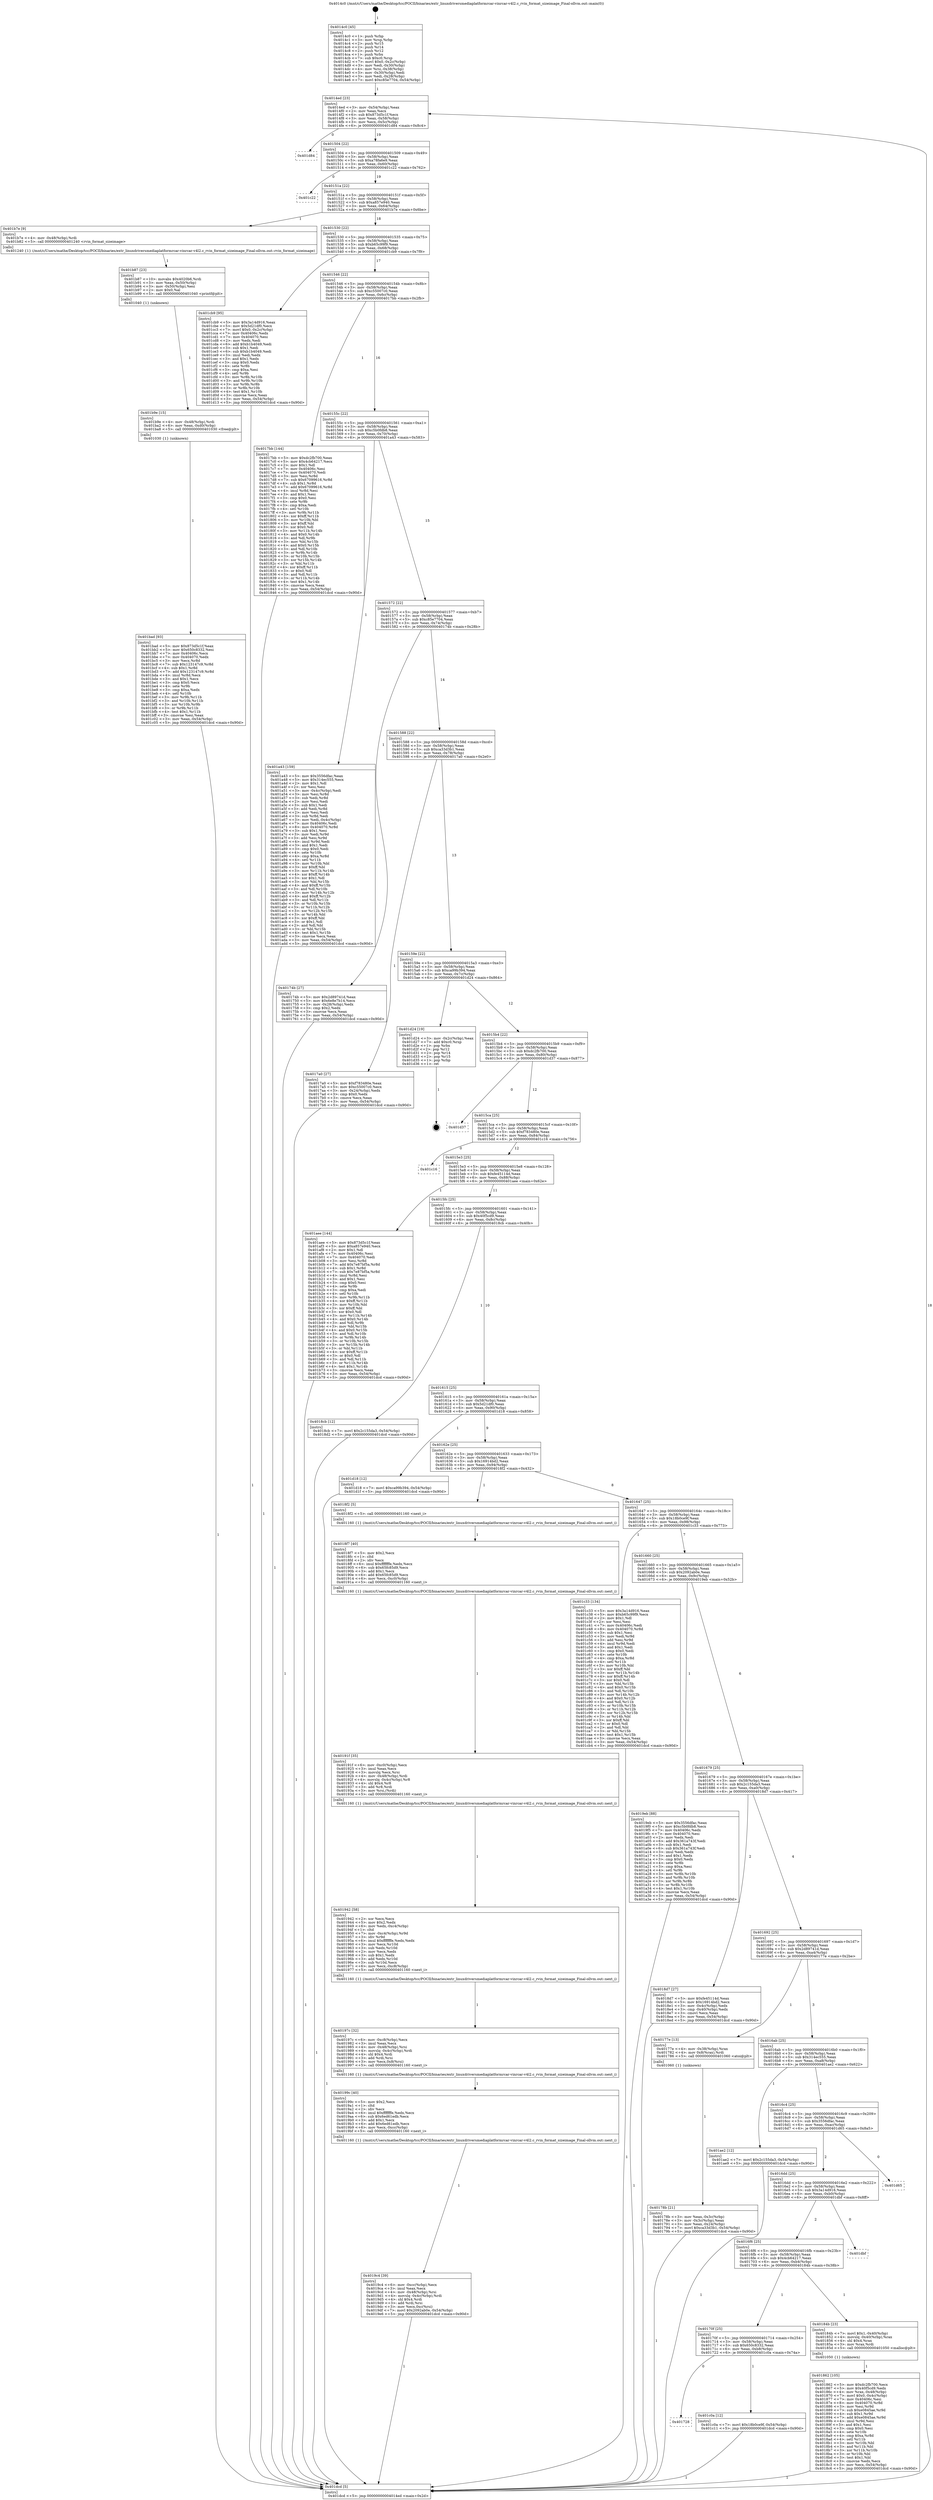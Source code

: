 digraph "0x4014c0" {
  label = "0x4014c0 (/mnt/c/Users/mathe/Desktop/tcc/POCII/binaries/extr_linuxdriversmediaplatformrcar-vinrcar-v4l2.c_rvin_format_sizeimage_Final-ollvm.out::main(0))"
  labelloc = "t"
  node[shape=record]

  Entry [label="",width=0.3,height=0.3,shape=circle,fillcolor=black,style=filled]
  "0x4014ed" [label="{
     0x4014ed [23]\l
     | [instrs]\l
     &nbsp;&nbsp;0x4014ed \<+3\>: mov -0x54(%rbp),%eax\l
     &nbsp;&nbsp;0x4014f0 \<+2\>: mov %eax,%ecx\l
     &nbsp;&nbsp;0x4014f2 \<+6\>: sub $0x873d5c1f,%ecx\l
     &nbsp;&nbsp;0x4014f8 \<+3\>: mov %eax,-0x58(%rbp)\l
     &nbsp;&nbsp;0x4014fb \<+3\>: mov %ecx,-0x5c(%rbp)\l
     &nbsp;&nbsp;0x4014fe \<+6\>: je 0000000000401d84 \<main+0x8c4\>\l
  }"]
  "0x401d84" [label="{
     0x401d84\l
  }", style=dashed]
  "0x401504" [label="{
     0x401504 [22]\l
     | [instrs]\l
     &nbsp;&nbsp;0x401504 \<+5\>: jmp 0000000000401509 \<main+0x49\>\l
     &nbsp;&nbsp;0x401509 \<+3\>: mov -0x58(%rbp),%eax\l
     &nbsp;&nbsp;0x40150c \<+5\>: sub $0xa78fa6e9,%eax\l
     &nbsp;&nbsp;0x401511 \<+3\>: mov %eax,-0x60(%rbp)\l
     &nbsp;&nbsp;0x401514 \<+6\>: je 0000000000401c22 \<main+0x762\>\l
  }"]
  Exit [label="",width=0.3,height=0.3,shape=circle,fillcolor=black,style=filled,peripheries=2]
  "0x401c22" [label="{
     0x401c22\l
  }", style=dashed]
  "0x40151a" [label="{
     0x40151a [22]\l
     | [instrs]\l
     &nbsp;&nbsp;0x40151a \<+5\>: jmp 000000000040151f \<main+0x5f\>\l
     &nbsp;&nbsp;0x40151f \<+3\>: mov -0x58(%rbp),%eax\l
     &nbsp;&nbsp;0x401522 \<+5\>: sub $0xa857e940,%eax\l
     &nbsp;&nbsp;0x401527 \<+3\>: mov %eax,-0x64(%rbp)\l
     &nbsp;&nbsp;0x40152a \<+6\>: je 0000000000401b7e \<main+0x6be\>\l
  }"]
  "0x401728" [label="{
     0x401728\l
  }", style=dashed]
  "0x401b7e" [label="{
     0x401b7e [9]\l
     | [instrs]\l
     &nbsp;&nbsp;0x401b7e \<+4\>: mov -0x48(%rbp),%rdi\l
     &nbsp;&nbsp;0x401b82 \<+5\>: call 0000000000401240 \<rvin_format_sizeimage\>\l
     | [calls]\l
     &nbsp;&nbsp;0x401240 \{1\} (/mnt/c/Users/mathe/Desktop/tcc/POCII/binaries/extr_linuxdriversmediaplatformrcar-vinrcar-v4l2.c_rvin_format_sizeimage_Final-ollvm.out::rvin_format_sizeimage)\l
  }"]
  "0x401530" [label="{
     0x401530 [22]\l
     | [instrs]\l
     &nbsp;&nbsp;0x401530 \<+5\>: jmp 0000000000401535 \<main+0x75\>\l
     &nbsp;&nbsp;0x401535 \<+3\>: mov -0x58(%rbp),%eax\l
     &nbsp;&nbsp;0x401538 \<+5\>: sub $0xb65c99f9,%eax\l
     &nbsp;&nbsp;0x40153d \<+3\>: mov %eax,-0x68(%rbp)\l
     &nbsp;&nbsp;0x401540 \<+6\>: je 0000000000401cb9 \<main+0x7f9\>\l
  }"]
  "0x401c0a" [label="{
     0x401c0a [12]\l
     | [instrs]\l
     &nbsp;&nbsp;0x401c0a \<+7\>: movl $0x18b0ce9f,-0x54(%rbp)\l
     &nbsp;&nbsp;0x401c11 \<+5\>: jmp 0000000000401dcd \<main+0x90d\>\l
  }"]
  "0x401cb9" [label="{
     0x401cb9 [95]\l
     | [instrs]\l
     &nbsp;&nbsp;0x401cb9 \<+5\>: mov $0x3a14d916,%eax\l
     &nbsp;&nbsp;0x401cbe \<+5\>: mov $0x5d21df0,%ecx\l
     &nbsp;&nbsp;0x401cc3 \<+7\>: movl $0x0,-0x2c(%rbp)\l
     &nbsp;&nbsp;0x401cca \<+7\>: mov 0x40406c,%edx\l
     &nbsp;&nbsp;0x401cd1 \<+7\>: mov 0x404070,%esi\l
     &nbsp;&nbsp;0x401cd8 \<+2\>: mov %edx,%edi\l
     &nbsp;&nbsp;0x401cda \<+6\>: add $0xb1b4049,%edi\l
     &nbsp;&nbsp;0x401ce0 \<+3\>: sub $0x1,%edi\l
     &nbsp;&nbsp;0x401ce3 \<+6\>: sub $0xb1b4049,%edi\l
     &nbsp;&nbsp;0x401ce9 \<+3\>: imul %edi,%edx\l
     &nbsp;&nbsp;0x401cec \<+3\>: and $0x1,%edx\l
     &nbsp;&nbsp;0x401cef \<+3\>: cmp $0x0,%edx\l
     &nbsp;&nbsp;0x401cf2 \<+4\>: sete %r8b\l
     &nbsp;&nbsp;0x401cf6 \<+3\>: cmp $0xa,%esi\l
     &nbsp;&nbsp;0x401cf9 \<+4\>: setl %r9b\l
     &nbsp;&nbsp;0x401cfd \<+3\>: mov %r8b,%r10b\l
     &nbsp;&nbsp;0x401d00 \<+3\>: and %r9b,%r10b\l
     &nbsp;&nbsp;0x401d03 \<+3\>: xor %r9b,%r8b\l
     &nbsp;&nbsp;0x401d06 \<+3\>: or %r8b,%r10b\l
     &nbsp;&nbsp;0x401d09 \<+4\>: test $0x1,%r10b\l
     &nbsp;&nbsp;0x401d0d \<+3\>: cmovne %ecx,%eax\l
     &nbsp;&nbsp;0x401d10 \<+3\>: mov %eax,-0x54(%rbp)\l
     &nbsp;&nbsp;0x401d13 \<+5\>: jmp 0000000000401dcd \<main+0x90d\>\l
  }"]
  "0x401546" [label="{
     0x401546 [22]\l
     | [instrs]\l
     &nbsp;&nbsp;0x401546 \<+5\>: jmp 000000000040154b \<main+0x8b\>\l
     &nbsp;&nbsp;0x40154b \<+3\>: mov -0x58(%rbp),%eax\l
     &nbsp;&nbsp;0x40154e \<+5\>: sub $0xc55007c0,%eax\l
     &nbsp;&nbsp;0x401553 \<+3\>: mov %eax,-0x6c(%rbp)\l
     &nbsp;&nbsp;0x401556 \<+6\>: je 00000000004017bb \<main+0x2fb\>\l
  }"]
  "0x401bad" [label="{
     0x401bad [93]\l
     | [instrs]\l
     &nbsp;&nbsp;0x401bad \<+5\>: mov $0x873d5c1f,%eax\l
     &nbsp;&nbsp;0x401bb2 \<+5\>: mov $0x650c8332,%esi\l
     &nbsp;&nbsp;0x401bb7 \<+7\>: mov 0x40406c,%ecx\l
     &nbsp;&nbsp;0x401bbe \<+7\>: mov 0x404070,%edx\l
     &nbsp;&nbsp;0x401bc5 \<+3\>: mov %ecx,%r8d\l
     &nbsp;&nbsp;0x401bc8 \<+7\>: sub $0x123147c9,%r8d\l
     &nbsp;&nbsp;0x401bcf \<+4\>: sub $0x1,%r8d\l
     &nbsp;&nbsp;0x401bd3 \<+7\>: add $0x123147c9,%r8d\l
     &nbsp;&nbsp;0x401bda \<+4\>: imul %r8d,%ecx\l
     &nbsp;&nbsp;0x401bde \<+3\>: and $0x1,%ecx\l
     &nbsp;&nbsp;0x401be1 \<+3\>: cmp $0x0,%ecx\l
     &nbsp;&nbsp;0x401be4 \<+4\>: sete %r9b\l
     &nbsp;&nbsp;0x401be8 \<+3\>: cmp $0xa,%edx\l
     &nbsp;&nbsp;0x401beb \<+4\>: setl %r10b\l
     &nbsp;&nbsp;0x401bef \<+3\>: mov %r9b,%r11b\l
     &nbsp;&nbsp;0x401bf2 \<+3\>: and %r10b,%r11b\l
     &nbsp;&nbsp;0x401bf5 \<+3\>: xor %r10b,%r9b\l
     &nbsp;&nbsp;0x401bf8 \<+3\>: or %r9b,%r11b\l
     &nbsp;&nbsp;0x401bfb \<+4\>: test $0x1,%r11b\l
     &nbsp;&nbsp;0x401bff \<+3\>: cmovne %esi,%eax\l
     &nbsp;&nbsp;0x401c02 \<+3\>: mov %eax,-0x54(%rbp)\l
     &nbsp;&nbsp;0x401c05 \<+5\>: jmp 0000000000401dcd \<main+0x90d\>\l
  }"]
  "0x4017bb" [label="{
     0x4017bb [144]\l
     | [instrs]\l
     &nbsp;&nbsp;0x4017bb \<+5\>: mov $0xdc2fb700,%eax\l
     &nbsp;&nbsp;0x4017c0 \<+5\>: mov $0x4cb64217,%ecx\l
     &nbsp;&nbsp;0x4017c5 \<+2\>: mov $0x1,%dl\l
     &nbsp;&nbsp;0x4017c7 \<+7\>: mov 0x40406c,%esi\l
     &nbsp;&nbsp;0x4017ce \<+7\>: mov 0x404070,%edi\l
     &nbsp;&nbsp;0x4017d5 \<+3\>: mov %esi,%r8d\l
     &nbsp;&nbsp;0x4017d8 \<+7\>: sub $0x67099616,%r8d\l
     &nbsp;&nbsp;0x4017df \<+4\>: sub $0x1,%r8d\l
     &nbsp;&nbsp;0x4017e3 \<+7\>: add $0x67099616,%r8d\l
     &nbsp;&nbsp;0x4017ea \<+4\>: imul %r8d,%esi\l
     &nbsp;&nbsp;0x4017ee \<+3\>: and $0x1,%esi\l
     &nbsp;&nbsp;0x4017f1 \<+3\>: cmp $0x0,%esi\l
     &nbsp;&nbsp;0x4017f4 \<+4\>: sete %r9b\l
     &nbsp;&nbsp;0x4017f8 \<+3\>: cmp $0xa,%edi\l
     &nbsp;&nbsp;0x4017fb \<+4\>: setl %r10b\l
     &nbsp;&nbsp;0x4017ff \<+3\>: mov %r9b,%r11b\l
     &nbsp;&nbsp;0x401802 \<+4\>: xor $0xff,%r11b\l
     &nbsp;&nbsp;0x401806 \<+3\>: mov %r10b,%bl\l
     &nbsp;&nbsp;0x401809 \<+3\>: xor $0xff,%bl\l
     &nbsp;&nbsp;0x40180c \<+3\>: xor $0x0,%dl\l
     &nbsp;&nbsp;0x40180f \<+3\>: mov %r11b,%r14b\l
     &nbsp;&nbsp;0x401812 \<+4\>: and $0x0,%r14b\l
     &nbsp;&nbsp;0x401816 \<+3\>: and %dl,%r9b\l
     &nbsp;&nbsp;0x401819 \<+3\>: mov %bl,%r15b\l
     &nbsp;&nbsp;0x40181c \<+4\>: and $0x0,%r15b\l
     &nbsp;&nbsp;0x401820 \<+3\>: and %dl,%r10b\l
     &nbsp;&nbsp;0x401823 \<+3\>: or %r9b,%r14b\l
     &nbsp;&nbsp;0x401826 \<+3\>: or %r10b,%r15b\l
     &nbsp;&nbsp;0x401829 \<+3\>: xor %r15b,%r14b\l
     &nbsp;&nbsp;0x40182c \<+3\>: or %bl,%r11b\l
     &nbsp;&nbsp;0x40182f \<+4\>: xor $0xff,%r11b\l
     &nbsp;&nbsp;0x401833 \<+3\>: or $0x0,%dl\l
     &nbsp;&nbsp;0x401836 \<+3\>: and %dl,%r11b\l
     &nbsp;&nbsp;0x401839 \<+3\>: or %r11b,%r14b\l
     &nbsp;&nbsp;0x40183c \<+4\>: test $0x1,%r14b\l
     &nbsp;&nbsp;0x401840 \<+3\>: cmovne %ecx,%eax\l
     &nbsp;&nbsp;0x401843 \<+3\>: mov %eax,-0x54(%rbp)\l
     &nbsp;&nbsp;0x401846 \<+5\>: jmp 0000000000401dcd \<main+0x90d\>\l
  }"]
  "0x40155c" [label="{
     0x40155c [22]\l
     | [instrs]\l
     &nbsp;&nbsp;0x40155c \<+5\>: jmp 0000000000401561 \<main+0xa1\>\l
     &nbsp;&nbsp;0x401561 \<+3\>: mov -0x58(%rbp),%eax\l
     &nbsp;&nbsp;0x401564 \<+5\>: sub $0xc5b0fdb8,%eax\l
     &nbsp;&nbsp;0x401569 \<+3\>: mov %eax,-0x70(%rbp)\l
     &nbsp;&nbsp;0x40156c \<+6\>: je 0000000000401a43 \<main+0x583\>\l
  }"]
  "0x401b9e" [label="{
     0x401b9e [15]\l
     | [instrs]\l
     &nbsp;&nbsp;0x401b9e \<+4\>: mov -0x48(%rbp),%rdi\l
     &nbsp;&nbsp;0x401ba2 \<+6\>: mov %eax,-0xd0(%rbp)\l
     &nbsp;&nbsp;0x401ba8 \<+5\>: call 0000000000401030 \<free@plt\>\l
     | [calls]\l
     &nbsp;&nbsp;0x401030 \{1\} (unknown)\l
  }"]
  "0x401a43" [label="{
     0x401a43 [159]\l
     | [instrs]\l
     &nbsp;&nbsp;0x401a43 \<+5\>: mov $0x3556dfac,%eax\l
     &nbsp;&nbsp;0x401a48 \<+5\>: mov $0x314ec555,%ecx\l
     &nbsp;&nbsp;0x401a4d \<+2\>: mov $0x1,%dl\l
     &nbsp;&nbsp;0x401a4f \<+2\>: xor %esi,%esi\l
     &nbsp;&nbsp;0x401a51 \<+3\>: mov -0x4c(%rbp),%edi\l
     &nbsp;&nbsp;0x401a54 \<+3\>: mov %esi,%r8d\l
     &nbsp;&nbsp;0x401a57 \<+3\>: sub %edi,%r8d\l
     &nbsp;&nbsp;0x401a5a \<+2\>: mov %esi,%edi\l
     &nbsp;&nbsp;0x401a5c \<+3\>: sub $0x1,%edi\l
     &nbsp;&nbsp;0x401a5f \<+3\>: add %edi,%r8d\l
     &nbsp;&nbsp;0x401a62 \<+2\>: mov %esi,%edi\l
     &nbsp;&nbsp;0x401a64 \<+3\>: sub %r8d,%edi\l
     &nbsp;&nbsp;0x401a67 \<+3\>: mov %edi,-0x4c(%rbp)\l
     &nbsp;&nbsp;0x401a6a \<+7\>: mov 0x40406c,%edi\l
     &nbsp;&nbsp;0x401a71 \<+8\>: mov 0x404070,%r8d\l
     &nbsp;&nbsp;0x401a79 \<+3\>: sub $0x1,%esi\l
     &nbsp;&nbsp;0x401a7c \<+3\>: mov %edi,%r9d\l
     &nbsp;&nbsp;0x401a7f \<+3\>: add %esi,%r9d\l
     &nbsp;&nbsp;0x401a82 \<+4\>: imul %r9d,%edi\l
     &nbsp;&nbsp;0x401a86 \<+3\>: and $0x1,%edi\l
     &nbsp;&nbsp;0x401a89 \<+3\>: cmp $0x0,%edi\l
     &nbsp;&nbsp;0x401a8c \<+4\>: sete %r10b\l
     &nbsp;&nbsp;0x401a90 \<+4\>: cmp $0xa,%r8d\l
     &nbsp;&nbsp;0x401a94 \<+4\>: setl %r11b\l
     &nbsp;&nbsp;0x401a98 \<+3\>: mov %r10b,%bl\l
     &nbsp;&nbsp;0x401a9b \<+3\>: xor $0xff,%bl\l
     &nbsp;&nbsp;0x401a9e \<+3\>: mov %r11b,%r14b\l
     &nbsp;&nbsp;0x401aa1 \<+4\>: xor $0xff,%r14b\l
     &nbsp;&nbsp;0x401aa5 \<+3\>: xor $0x1,%dl\l
     &nbsp;&nbsp;0x401aa8 \<+3\>: mov %bl,%r15b\l
     &nbsp;&nbsp;0x401aab \<+4\>: and $0xff,%r15b\l
     &nbsp;&nbsp;0x401aaf \<+3\>: and %dl,%r10b\l
     &nbsp;&nbsp;0x401ab2 \<+3\>: mov %r14b,%r12b\l
     &nbsp;&nbsp;0x401ab5 \<+4\>: and $0xff,%r12b\l
     &nbsp;&nbsp;0x401ab9 \<+3\>: and %dl,%r11b\l
     &nbsp;&nbsp;0x401abc \<+3\>: or %r10b,%r15b\l
     &nbsp;&nbsp;0x401abf \<+3\>: or %r11b,%r12b\l
     &nbsp;&nbsp;0x401ac2 \<+3\>: xor %r12b,%r15b\l
     &nbsp;&nbsp;0x401ac5 \<+3\>: or %r14b,%bl\l
     &nbsp;&nbsp;0x401ac8 \<+3\>: xor $0xff,%bl\l
     &nbsp;&nbsp;0x401acb \<+3\>: or $0x1,%dl\l
     &nbsp;&nbsp;0x401ace \<+2\>: and %dl,%bl\l
     &nbsp;&nbsp;0x401ad0 \<+3\>: or %bl,%r15b\l
     &nbsp;&nbsp;0x401ad3 \<+4\>: test $0x1,%r15b\l
     &nbsp;&nbsp;0x401ad7 \<+3\>: cmovne %ecx,%eax\l
     &nbsp;&nbsp;0x401ada \<+3\>: mov %eax,-0x54(%rbp)\l
     &nbsp;&nbsp;0x401add \<+5\>: jmp 0000000000401dcd \<main+0x90d\>\l
  }"]
  "0x401572" [label="{
     0x401572 [22]\l
     | [instrs]\l
     &nbsp;&nbsp;0x401572 \<+5\>: jmp 0000000000401577 \<main+0xb7\>\l
     &nbsp;&nbsp;0x401577 \<+3\>: mov -0x58(%rbp),%eax\l
     &nbsp;&nbsp;0x40157a \<+5\>: sub $0xc85e7704,%eax\l
     &nbsp;&nbsp;0x40157f \<+3\>: mov %eax,-0x74(%rbp)\l
     &nbsp;&nbsp;0x401582 \<+6\>: je 000000000040174b \<main+0x28b\>\l
  }"]
  "0x401b87" [label="{
     0x401b87 [23]\l
     | [instrs]\l
     &nbsp;&nbsp;0x401b87 \<+10\>: movabs $0x4020b6,%rdi\l
     &nbsp;&nbsp;0x401b91 \<+3\>: mov %eax,-0x50(%rbp)\l
     &nbsp;&nbsp;0x401b94 \<+3\>: mov -0x50(%rbp),%esi\l
     &nbsp;&nbsp;0x401b97 \<+2\>: mov $0x0,%al\l
     &nbsp;&nbsp;0x401b99 \<+5\>: call 0000000000401040 \<printf@plt\>\l
     | [calls]\l
     &nbsp;&nbsp;0x401040 \{1\} (unknown)\l
  }"]
  "0x40174b" [label="{
     0x40174b [27]\l
     | [instrs]\l
     &nbsp;&nbsp;0x40174b \<+5\>: mov $0x2d89741d,%eax\l
     &nbsp;&nbsp;0x401750 \<+5\>: mov $0x6e8e7b14,%ecx\l
     &nbsp;&nbsp;0x401755 \<+3\>: mov -0x28(%rbp),%edx\l
     &nbsp;&nbsp;0x401758 \<+3\>: cmp $0x2,%edx\l
     &nbsp;&nbsp;0x40175b \<+3\>: cmovne %ecx,%eax\l
     &nbsp;&nbsp;0x40175e \<+3\>: mov %eax,-0x54(%rbp)\l
     &nbsp;&nbsp;0x401761 \<+5\>: jmp 0000000000401dcd \<main+0x90d\>\l
  }"]
  "0x401588" [label="{
     0x401588 [22]\l
     | [instrs]\l
     &nbsp;&nbsp;0x401588 \<+5\>: jmp 000000000040158d \<main+0xcd\>\l
     &nbsp;&nbsp;0x40158d \<+3\>: mov -0x58(%rbp),%eax\l
     &nbsp;&nbsp;0x401590 \<+5\>: sub $0xca33d3b1,%eax\l
     &nbsp;&nbsp;0x401595 \<+3\>: mov %eax,-0x78(%rbp)\l
     &nbsp;&nbsp;0x401598 \<+6\>: je 00000000004017a0 \<main+0x2e0\>\l
  }"]
  "0x401dcd" [label="{
     0x401dcd [5]\l
     | [instrs]\l
     &nbsp;&nbsp;0x401dcd \<+5\>: jmp 00000000004014ed \<main+0x2d\>\l
  }"]
  "0x4014c0" [label="{
     0x4014c0 [45]\l
     | [instrs]\l
     &nbsp;&nbsp;0x4014c0 \<+1\>: push %rbp\l
     &nbsp;&nbsp;0x4014c1 \<+3\>: mov %rsp,%rbp\l
     &nbsp;&nbsp;0x4014c4 \<+2\>: push %r15\l
     &nbsp;&nbsp;0x4014c6 \<+2\>: push %r14\l
     &nbsp;&nbsp;0x4014c8 \<+2\>: push %r12\l
     &nbsp;&nbsp;0x4014ca \<+1\>: push %rbx\l
     &nbsp;&nbsp;0x4014cb \<+7\>: sub $0xc0,%rsp\l
     &nbsp;&nbsp;0x4014d2 \<+7\>: movl $0x0,-0x2c(%rbp)\l
     &nbsp;&nbsp;0x4014d9 \<+3\>: mov %edi,-0x30(%rbp)\l
     &nbsp;&nbsp;0x4014dc \<+4\>: mov %rsi,-0x38(%rbp)\l
     &nbsp;&nbsp;0x4014e0 \<+3\>: mov -0x30(%rbp),%edi\l
     &nbsp;&nbsp;0x4014e3 \<+3\>: mov %edi,-0x28(%rbp)\l
     &nbsp;&nbsp;0x4014e6 \<+7\>: movl $0xc85e7704,-0x54(%rbp)\l
  }"]
  "0x4019c4" [label="{
     0x4019c4 [39]\l
     | [instrs]\l
     &nbsp;&nbsp;0x4019c4 \<+6\>: mov -0xcc(%rbp),%ecx\l
     &nbsp;&nbsp;0x4019ca \<+3\>: imul %eax,%ecx\l
     &nbsp;&nbsp;0x4019cd \<+4\>: mov -0x48(%rbp),%rsi\l
     &nbsp;&nbsp;0x4019d1 \<+4\>: movslq -0x4c(%rbp),%rdi\l
     &nbsp;&nbsp;0x4019d5 \<+4\>: shl $0x4,%rdi\l
     &nbsp;&nbsp;0x4019d9 \<+3\>: add %rdi,%rsi\l
     &nbsp;&nbsp;0x4019dc \<+3\>: mov %ecx,0xc(%rsi)\l
     &nbsp;&nbsp;0x4019df \<+7\>: movl $0x2092ab0e,-0x54(%rbp)\l
     &nbsp;&nbsp;0x4019e6 \<+5\>: jmp 0000000000401dcd \<main+0x90d\>\l
  }"]
  "0x4017a0" [label="{
     0x4017a0 [27]\l
     | [instrs]\l
     &nbsp;&nbsp;0x4017a0 \<+5\>: mov $0xf783480e,%eax\l
     &nbsp;&nbsp;0x4017a5 \<+5\>: mov $0xc55007c0,%ecx\l
     &nbsp;&nbsp;0x4017aa \<+3\>: mov -0x24(%rbp),%edx\l
     &nbsp;&nbsp;0x4017ad \<+3\>: cmp $0x0,%edx\l
     &nbsp;&nbsp;0x4017b0 \<+3\>: cmove %ecx,%eax\l
     &nbsp;&nbsp;0x4017b3 \<+3\>: mov %eax,-0x54(%rbp)\l
     &nbsp;&nbsp;0x4017b6 \<+5\>: jmp 0000000000401dcd \<main+0x90d\>\l
  }"]
  "0x40159e" [label="{
     0x40159e [22]\l
     | [instrs]\l
     &nbsp;&nbsp;0x40159e \<+5\>: jmp 00000000004015a3 \<main+0xe3\>\l
     &nbsp;&nbsp;0x4015a3 \<+3\>: mov -0x58(%rbp),%eax\l
     &nbsp;&nbsp;0x4015a6 \<+5\>: sub $0xca99b394,%eax\l
     &nbsp;&nbsp;0x4015ab \<+3\>: mov %eax,-0x7c(%rbp)\l
     &nbsp;&nbsp;0x4015ae \<+6\>: je 0000000000401d24 \<main+0x864\>\l
  }"]
  "0x40199c" [label="{
     0x40199c [40]\l
     | [instrs]\l
     &nbsp;&nbsp;0x40199c \<+5\>: mov $0x2,%ecx\l
     &nbsp;&nbsp;0x4019a1 \<+1\>: cltd\l
     &nbsp;&nbsp;0x4019a2 \<+2\>: idiv %ecx\l
     &nbsp;&nbsp;0x4019a4 \<+6\>: imul $0xfffffffe,%edx,%ecx\l
     &nbsp;&nbsp;0x4019aa \<+6\>: sub $0x6ed61edb,%ecx\l
     &nbsp;&nbsp;0x4019b0 \<+3\>: add $0x1,%ecx\l
     &nbsp;&nbsp;0x4019b3 \<+6\>: add $0x6ed61edb,%ecx\l
     &nbsp;&nbsp;0x4019b9 \<+6\>: mov %ecx,-0xcc(%rbp)\l
     &nbsp;&nbsp;0x4019bf \<+5\>: call 0000000000401160 \<next_i\>\l
     | [calls]\l
     &nbsp;&nbsp;0x401160 \{1\} (/mnt/c/Users/mathe/Desktop/tcc/POCII/binaries/extr_linuxdriversmediaplatformrcar-vinrcar-v4l2.c_rvin_format_sizeimage_Final-ollvm.out::next_i)\l
  }"]
  "0x401d24" [label="{
     0x401d24 [19]\l
     | [instrs]\l
     &nbsp;&nbsp;0x401d24 \<+3\>: mov -0x2c(%rbp),%eax\l
     &nbsp;&nbsp;0x401d27 \<+7\>: add $0xc0,%rsp\l
     &nbsp;&nbsp;0x401d2e \<+1\>: pop %rbx\l
     &nbsp;&nbsp;0x401d2f \<+2\>: pop %r12\l
     &nbsp;&nbsp;0x401d31 \<+2\>: pop %r14\l
     &nbsp;&nbsp;0x401d33 \<+2\>: pop %r15\l
     &nbsp;&nbsp;0x401d35 \<+1\>: pop %rbp\l
     &nbsp;&nbsp;0x401d36 \<+1\>: ret\l
  }"]
  "0x4015b4" [label="{
     0x4015b4 [22]\l
     | [instrs]\l
     &nbsp;&nbsp;0x4015b4 \<+5\>: jmp 00000000004015b9 \<main+0xf9\>\l
     &nbsp;&nbsp;0x4015b9 \<+3\>: mov -0x58(%rbp),%eax\l
     &nbsp;&nbsp;0x4015bc \<+5\>: sub $0xdc2fb700,%eax\l
     &nbsp;&nbsp;0x4015c1 \<+3\>: mov %eax,-0x80(%rbp)\l
     &nbsp;&nbsp;0x4015c4 \<+6\>: je 0000000000401d37 \<main+0x877\>\l
  }"]
  "0x40197c" [label="{
     0x40197c [32]\l
     | [instrs]\l
     &nbsp;&nbsp;0x40197c \<+6\>: mov -0xc8(%rbp),%ecx\l
     &nbsp;&nbsp;0x401982 \<+3\>: imul %eax,%ecx\l
     &nbsp;&nbsp;0x401985 \<+4\>: mov -0x48(%rbp),%rsi\l
     &nbsp;&nbsp;0x401989 \<+4\>: movslq -0x4c(%rbp),%rdi\l
     &nbsp;&nbsp;0x40198d \<+4\>: shl $0x4,%rdi\l
     &nbsp;&nbsp;0x401991 \<+3\>: add %rdi,%rsi\l
     &nbsp;&nbsp;0x401994 \<+3\>: mov %ecx,0x8(%rsi)\l
     &nbsp;&nbsp;0x401997 \<+5\>: call 0000000000401160 \<next_i\>\l
     | [calls]\l
     &nbsp;&nbsp;0x401160 \{1\} (/mnt/c/Users/mathe/Desktop/tcc/POCII/binaries/extr_linuxdriversmediaplatformrcar-vinrcar-v4l2.c_rvin_format_sizeimage_Final-ollvm.out::next_i)\l
  }"]
  "0x401d37" [label="{
     0x401d37\l
  }", style=dashed]
  "0x4015ca" [label="{
     0x4015ca [25]\l
     | [instrs]\l
     &nbsp;&nbsp;0x4015ca \<+5\>: jmp 00000000004015cf \<main+0x10f\>\l
     &nbsp;&nbsp;0x4015cf \<+3\>: mov -0x58(%rbp),%eax\l
     &nbsp;&nbsp;0x4015d2 \<+5\>: sub $0xf783480e,%eax\l
     &nbsp;&nbsp;0x4015d7 \<+6\>: mov %eax,-0x84(%rbp)\l
     &nbsp;&nbsp;0x4015dd \<+6\>: je 0000000000401c16 \<main+0x756\>\l
  }"]
  "0x401942" [label="{
     0x401942 [58]\l
     | [instrs]\l
     &nbsp;&nbsp;0x401942 \<+2\>: xor %ecx,%ecx\l
     &nbsp;&nbsp;0x401944 \<+5\>: mov $0x2,%edx\l
     &nbsp;&nbsp;0x401949 \<+6\>: mov %edx,-0xc4(%rbp)\l
     &nbsp;&nbsp;0x40194f \<+1\>: cltd\l
     &nbsp;&nbsp;0x401950 \<+7\>: mov -0xc4(%rbp),%r9d\l
     &nbsp;&nbsp;0x401957 \<+3\>: idiv %r9d\l
     &nbsp;&nbsp;0x40195a \<+6\>: imul $0xfffffffe,%edx,%edx\l
     &nbsp;&nbsp;0x401960 \<+3\>: mov %ecx,%r10d\l
     &nbsp;&nbsp;0x401963 \<+3\>: sub %edx,%r10d\l
     &nbsp;&nbsp;0x401966 \<+2\>: mov %ecx,%edx\l
     &nbsp;&nbsp;0x401968 \<+3\>: sub $0x1,%edx\l
     &nbsp;&nbsp;0x40196b \<+3\>: add %edx,%r10d\l
     &nbsp;&nbsp;0x40196e \<+3\>: sub %r10d,%ecx\l
     &nbsp;&nbsp;0x401971 \<+6\>: mov %ecx,-0xc8(%rbp)\l
     &nbsp;&nbsp;0x401977 \<+5\>: call 0000000000401160 \<next_i\>\l
     | [calls]\l
     &nbsp;&nbsp;0x401160 \{1\} (/mnt/c/Users/mathe/Desktop/tcc/POCII/binaries/extr_linuxdriversmediaplatformrcar-vinrcar-v4l2.c_rvin_format_sizeimage_Final-ollvm.out::next_i)\l
  }"]
  "0x401c16" [label="{
     0x401c16\l
  }", style=dashed]
  "0x4015e3" [label="{
     0x4015e3 [25]\l
     | [instrs]\l
     &nbsp;&nbsp;0x4015e3 \<+5\>: jmp 00000000004015e8 \<main+0x128\>\l
     &nbsp;&nbsp;0x4015e8 \<+3\>: mov -0x58(%rbp),%eax\l
     &nbsp;&nbsp;0x4015eb \<+5\>: sub $0xfe45114d,%eax\l
     &nbsp;&nbsp;0x4015f0 \<+6\>: mov %eax,-0x88(%rbp)\l
     &nbsp;&nbsp;0x4015f6 \<+6\>: je 0000000000401aee \<main+0x62e\>\l
  }"]
  "0x40191f" [label="{
     0x40191f [35]\l
     | [instrs]\l
     &nbsp;&nbsp;0x40191f \<+6\>: mov -0xc0(%rbp),%ecx\l
     &nbsp;&nbsp;0x401925 \<+3\>: imul %eax,%ecx\l
     &nbsp;&nbsp;0x401928 \<+3\>: movslq %ecx,%rsi\l
     &nbsp;&nbsp;0x40192b \<+4\>: mov -0x48(%rbp),%rdi\l
     &nbsp;&nbsp;0x40192f \<+4\>: movslq -0x4c(%rbp),%r8\l
     &nbsp;&nbsp;0x401933 \<+4\>: shl $0x4,%r8\l
     &nbsp;&nbsp;0x401937 \<+3\>: add %r8,%rdi\l
     &nbsp;&nbsp;0x40193a \<+3\>: mov %rsi,(%rdi)\l
     &nbsp;&nbsp;0x40193d \<+5\>: call 0000000000401160 \<next_i\>\l
     | [calls]\l
     &nbsp;&nbsp;0x401160 \{1\} (/mnt/c/Users/mathe/Desktop/tcc/POCII/binaries/extr_linuxdriversmediaplatformrcar-vinrcar-v4l2.c_rvin_format_sizeimage_Final-ollvm.out::next_i)\l
  }"]
  "0x401aee" [label="{
     0x401aee [144]\l
     | [instrs]\l
     &nbsp;&nbsp;0x401aee \<+5\>: mov $0x873d5c1f,%eax\l
     &nbsp;&nbsp;0x401af3 \<+5\>: mov $0xa857e940,%ecx\l
     &nbsp;&nbsp;0x401af8 \<+2\>: mov $0x1,%dl\l
     &nbsp;&nbsp;0x401afa \<+7\>: mov 0x40406c,%esi\l
     &nbsp;&nbsp;0x401b01 \<+7\>: mov 0x404070,%edi\l
     &nbsp;&nbsp;0x401b08 \<+3\>: mov %esi,%r8d\l
     &nbsp;&nbsp;0x401b0b \<+7\>: add $0x7e87bf5a,%r8d\l
     &nbsp;&nbsp;0x401b12 \<+4\>: sub $0x1,%r8d\l
     &nbsp;&nbsp;0x401b16 \<+7\>: sub $0x7e87bf5a,%r8d\l
     &nbsp;&nbsp;0x401b1d \<+4\>: imul %r8d,%esi\l
     &nbsp;&nbsp;0x401b21 \<+3\>: and $0x1,%esi\l
     &nbsp;&nbsp;0x401b24 \<+3\>: cmp $0x0,%esi\l
     &nbsp;&nbsp;0x401b27 \<+4\>: sete %r9b\l
     &nbsp;&nbsp;0x401b2b \<+3\>: cmp $0xa,%edi\l
     &nbsp;&nbsp;0x401b2e \<+4\>: setl %r10b\l
     &nbsp;&nbsp;0x401b32 \<+3\>: mov %r9b,%r11b\l
     &nbsp;&nbsp;0x401b35 \<+4\>: xor $0xff,%r11b\l
     &nbsp;&nbsp;0x401b39 \<+3\>: mov %r10b,%bl\l
     &nbsp;&nbsp;0x401b3c \<+3\>: xor $0xff,%bl\l
     &nbsp;&nbsp;0x401b3f \<+3\>: xor $0x0,%dl\l
     &nbsp;&nbsp;0x401b42 \<+3\>: mov %r11b,%r14b\l
     &nbsp;&nbsp;0x401b45 \<+4\>: and $0x0,%r14b\l
     &nbsp;&nbsp;0x401b49 \<+3\>: and %dl,%r9b\l
     &nbsp;&nbsp;0x401b4c \<+3\>: mov %bl,%r15b\l
     &nbsp;&nbsp;0x401b4f \<+4\>: and $0x0,%r15b\l
     &nbsp;&nbsp;0x401b53 \<+3\>: and %dl,%r10b\l
     &nbsp;&nbsp;0x401b56 \<+3\>: or %r9b,%r14b\l
     &nbsp;&nbsp;0x401b59 \<+3\>: or %r10b,%r15b\l
     &nbsp;&nbsp;0x401b5c \<+3\>: xor %r15b,%r14b\l
     &nbsp;&nbsp;0x401b5f \<+3\>: or %bl,%r11b\l
     &nbsp;&nbsp;0x401b62 \<+4\>: xor $0xff,%r11b\l
     &nbsp;&nbsp;0x401b66 \<+3\>: or $0x0,%dl\l
     &nbsp;&nbsp;0x401b69 \<+3\>: and %dl,%r11b\l
     &nbsp;&nbsp;0x401b6c \<+3\>: or %r11b,%r14b\l
     &nbsp;&nbsp;0x401b6f \<+4\>: test $0x1,%r14b\l
     &nbsp;&nbsp;0x401b73 \<+3\>: cmovne %ecx,%eax\l
     &nbsp;&nbsp;0x401b76 \<+3\>: mov %eax,-0x54(%rbp)\l
     &nbsp;&nbsp;0x401b79 \<+5\>: jmp 0000000000401dcd \<main+0x90d\>\l
  }"]
  "0x4015fc" [label="{
     0x4015fc [25]\l
     | [instrs]\l
     &nbsp;&nbsp;0x4015fc \<+5\>: jmp 0000000000401601 \<main+0x141\>\l
     &nbsp;&nbsp;0x401601 \<+3\>: mov -0x58(%rbp),%eax\l
     &nbsp;&nbsp;0x401604 \<+5\>: sub $0x40f5cd9,%eax\l
     &nbsp;&nbsp;0x401609 \<+6\>: mov %eax,-0x8c(%rbp)\l
     &nbsp;&nbsp;0x40160f \<+6\>: je 00000000004018cb \<main+0x40b\>\l
  }"]
  "0x4018f7" [label="{
     0x4018f7 [40]\l
     | [instrs]\l
     &nbsp;&nbsp;0x4018f7 \<+5\>: mov $0x2,%ecx\l
     &nbsp;&nbsp;0x4018fc \<+1\>: cltd\l
     &nbsp;&nbsp;0x4018fd \<+2\>: idiv %ecx\l
     &nbsp;&nbsp;0x4018ff \<+6\>: imul $0xfffffffe,%edx,%ecx\l
     &nbsp;&nbsp;0x401905 \<+6\>: sub $0x65fc85d9,%ecx\l
     &nbsp;&nbsp;0x40190b \<+3\>: add $0x1,%ecx\l
     &nbsp;&nbsp;0x40190e \<+6\>: add $0x65fc85d9,%ecx\l
     &nbsp;&nbsp;0x401914 \<+6\>: mov %ecx,-0xc0(%rbp)\l
     &nbsp;&nbsp;0x40191a \<+5\>: call 0000000000401160 \<next_i\>\l
     | [calls]\l
     &nbsp;&nbsp;0x401160 \{1\} (/mnt/c/Users/mathe/Desktop/tcc/POCII/binaries/extr_linuxdriversmediaplatformrcar-vinrcar-v4l2.c_rvin_format_sizeimage_Final-ollvm.out::next_i)\l
  }"]
  "0x4018cb" [label="{
     0x4018cb [12]\l
     | [instrs]\l
     &nbsp;&nbsp;0x4018cb \<+7\>: movl $0x2c155da3,-0x54(%rbp)\l
     &nbsp;&nbsp;0x4018d2 \<+5\>: jmp 0000000000401dcd \<main+0x90d\>\l
  }"]
  "0x401615" [label="{
     0x401615 [25]\l
     | [instrs]\l
     &nbsp;&nbsp;0x401615 \<+5\>: jmp 000000000040161a \<main+0x15a\>\l
     &nbsp;&nbsp;0x40161a \<+3\>: mov -0x58(%rbp),%eax\l
     &nbsp;&nbsp;0x40161d \<+5\>: sub $0x5d21df0,%eax\l
     &nbsp;&nbsp;0x401622 \<+6\>: mov %eax,-0x90(%rbp)\l
     &nbsp;&nbsp;0x401628 \<+6\>: je 0000000000401d18 \<main+0x858\>\l
  }"]
  "0x401862" [label="{
     0x401862 [105]\l
     | [instrs]\l
     &nbsp;&nbsp;0x401862 \<+5\>: mov $0xdc2fb700,%ecx\l
     &nbsp;&nbsp;0x401867 \<+5\>: mov $0x40f5cd9,%edx\l
     &nbsp;&nbsp;0x40186c \<+4\>: mov %rax,-0x48(%rbp)\l
     &nbsp;&nbsp;0x401870 \<+7\>: movl $0x0,-0x4c(%rbp)\l
     &nbsp;&nbsp;0x401877 \<+7\>: mov 0x40406c,%esi\l
     &nbsp;&nbsp;0x40187e \<+8\>: mov 0x404070,%r8d\l
     &nbsp;&nbsp;0x401886 \<+3\>: mov %esi,%r9d\l
     &nbsp;&nbsp;0x401889 \<+7\>: sub $0xe0845ae,%r9d\l
     &nbsp;&nbsp;0x401890 \<+4\>: sub $0x1,%r9d\l
     &nbsp;&nbsp;0x401894 \<+7\>: add $0xe0845ae,%r9d\l
     &nbsp;&nbsp;0x40189b \<+4\>: imul %r9d,%esi\l
     &nbsp;&nbsp;0x40189f \<+3\>: and $0x1,%esi\l
     &nbsp;&nbsp;0x4018a2 \<+3\>: cmp $0x0,%esi\l
     &nbsp;&nbsp;0x4018a5 \<+4\>: sete %r10b\l
     &nbsp;&nbsp;0x4018a9 \<+4\>: cmp $0xa,%r8d\l
     &nbsp;&nbsp;0x4018ad \<+4\>: setl %r11b\l
     &nbsp;&nbsp;0x4018b1 \<+3\>: mov %r10b,%bl\l
     &nbsp;&nbsp;0x4018b4 \<+3\>: and %r11b,%bl\l
     &nbsp;&nbsp;0x4018b7 \<+3\>: xor %r11b,%r10b\l
     &nbsp;&nbsp;0x4018ba \<+3\>: or %r10b,%bl\l
     &nbsp;&nbsp;0x4018bd \<+3\>: test $0x1,%bl\l
     &nbsp;&nbsp;0x4018c0 \<+3\>: cmovne %edx,%ecx\l
     &nbsp;&nbsp;0x4018c3 \<+3\>: mov %ecx,-0x54(%rbp)\l
     &nbsp;&nbsp;0x4018c6 \<+5\>: jmp 0000000000401dcd \<main+0x90d\>\l
  }"]
  "0x401d18" [label="{
     0x401d18 [12]\l
     | [instrs]\l
     &nbsp;&nbsp;0x401d18 \<+7\>: movl $0xca99b394,-0x54(%rbp)\l
     &nbsp;&nbsp;0x401d1f \<+5\>: jmp 0000000000401dcd \<main+0x90d\>\l
  }"]
  "0x40162e" [label="{
     0x40162e [25]\l
     | [instrs]\l
     &nbsp;&nbsp;0x40162e \<+5\>: jmp 0000000000401633 \<main+0x173\>\l
     &nbsp;&nbsp;0x401633 \<+3\>: mov -0x58(%rbp),%eax\l
     &nbsp;&nbsp;0x401636 \<+5\>: sub $0x16914bd2,%eax\l
     &nbsp;&nbsp;0x40163b \<+6\>: mov %eax,-0x94(%rbp)\l
     &nbsp;&nbsp;0x401641 \<+6\>: je 00000000004018f2 \<main+0x432\>\l
  }"]
  "0x40170f" [label="{
     0x40170f [25]\l
     | [instrs]\l
     &nbsp;&nbsp;0x40170f \<+5\>: jmp 0000000000401714 \<main+0x254\>\l
     &nbsp;&nbsp;0x401714 \<+3\>: mov -0x58(%rbp),%eax\l
     &nbsp;&nbsp;0x401717 \<+5\>: sub $0x650c8332,%eax\l
     &nbsp;&nbsp;0x40171c \<+6\>: mov %eax,-0xb8(%rbp)\l
     &nbsp;&nbsp;0x401722 \<+6\>: je 0000000000401c0a \<main+0x74a\>\l
  }"]
  "0x4018f2" [label="{
     0x4018f2 [5]\l
     | [instrs]\l
     &nbsp;&nbsp;0x4018f2 \<+5\>: call 0000000000401160 \<next_i\>\l
     | [calls]\l
     &nbsp;&nbsp;0x401160 \{1\} (/mnt/c/Users/mathe/Desktop/tcc/POCII/binaries/extr_linuxdriversmediaplatformrcar-vinrcar-v4l2.c_rvin_format_sizeimage_Final-ollvm.out::next_i)\l
  }"]
  "0x401647" [label="{
     0x401647 [25]\l
     | [instrs]\l
     &nbsp;&nbsp;0x401647 \<+5\>: jmp 000000000040164c \<main+0x18c\>\l
     &nbsp;&nbsp;0x40164c \<+3\>: mov -0x58(%rbp),%eax\l
     &nbsp;&nbsp;0x40164f \<+5\>: sub $0x18b0ce9f,%eax\l
     &nbsp;&nbsp;0x401654 \<+6\>: mov %eax,-0x98(%rbp)\l
     &nbsp;&nbsp;0x40165a \<+6\>: je 0000000000401c33 \<main+0x773\>\l
  }"]
  "0x40184b" [label="{
     0x40184b [23]\l
     | [instrs]\l
     &nbsp;&nbsp;0x40184b \<+7\>: movl $0x1,-0x40(%rbp)\l
     &nbsp;&nbsp;0x401852 \<+4\>: movslq -0x40(%rbp),%rax\l
     &nbsp;&nbsp;0x401856 \<+4\>: shl $0x4,%rax\l
     &nbsp;&nbsp;0x40185a \<+3\>: mov %rax,%rdi\l
     &nbsp;&nbsp;0x40185d \<+5\>: call 0000000000401050 \<malloc@plt\>\l
     | [calls]\l
     &nbsp;&nbsp;0x401050 \{1\} (unknown)\l
  }"]
  "0x401c33" [label="{
     0x401c33 [134]\l
     | [instrs]\l
     &nbsp;&nbsp;0x401c33 \<+5\>: mov $0x3a14d916,%eax\l
     &nbsp;&nbsp;0x401c38 \<+5\>: mov $0xb65c99f9,%ecx\l
     &nbsp;&nbsp;0x401c3d \<+2\>: mov $0x1,%dl\l
     &nbsp;&nbsp;0x401c3f \<+2\>: xor %esi,%esi\l
     &nbsp;&nbsp;0x401c41 \<+7\>: mov 0x40406c,%edi\l
     &nbsp;&nbsp;0x401c48 \<+8\>: mov 0x404070,%r8d\l
     &nbsp;&nbsp;0x401c50 \<+3\>: sub $0x1,%esi\l
     &nbsp;&nbsp;0x401c53 \<+3\>: mov %edi,%r9d\l
     &nbsp;&nbsp;0x401c56 \<+3\>: add %esi,%r9d\l
     &nbsp;&nbsp;0x401c59 \<+4\>: imul %r9d,%edi\l
     &nbsp;&nbsp;0x401c5d \<+3\>: and $0x1,%edi\l
     &nbsp;&nbsp;0x401c60 \<+3\>: cmp $0x0,%edi\l
     &nbsp;&nbsp;0x401c63 \<+4\>: sete %r10b\l
     &nbsp;&nbsp;0x401c67 \<+4\>: cmp $0xa,%r8d\l
     &nbsp;&nbsp;0x401c6b \<+4\>: setl %r11b\l
     &nbsp;&nbsp;0x401c6f \<+3\>: mov %r10b,%bl\l
     &nbsp;&nbsp;0x401c72 \<+3\>: xor $0xff,%bl\l
     &nbsp;&nbsp;0x401c75 \<+3\>: mov %r11b,%r14b\l
     &nbsp;&nbsp;0x401c78 \<+4\>: xor $0xff,%r14b\l
     &nbsp;&nbsp;0x401c7c \<+3\>: xor $0x0,%dl\l
     &nbsp;&nbsp;0x401c7f \<+3\>: mov %bl,%r15b\l
     &nbsp;&nbsp;0x401c82 \<+4\>: and $0x0,%r15b\l
     &nbsp;&nbsp;0x401c86 \<+3\>: and %dl,%r10b\l
     &nbsp;&nbsp;0x401c89 \<+3\>: mov %r14b,%r12b\l
     &nbsp;&nbsp;0x401c8c \<+4\>: and $0x0,%r12b\l
     &nbsp;&nbsp;0x401c90 \<+3\>: and %dl,%r11b\l
     &nbsp;&nbsp;0x401c93 \<+3\>: or %r10b,%r15b\l
     &nbsp;&nbsp;0x401c96 \<+3\>: or %r11b,%r12b\l
     &nbsp;&nbsp;0x401c99 \<+3\>: xor %r12b,%r15b\l
     &nbsp;&nbsp;0x401c9c \<+3\>: or %r14b,%bl\l
     &nbsp;&nbsp;0x401c9f \<+3\>: xor $0xff,%bl\l
     &nbsp;&nbsp;0x401ca2 \<+3\>: or $0x0,%dl\l
     &nbsp;&nbsp;0x401ca5 \<+2\>: and %dl,%bl\l
     &nbsp;&nbsp;0x401ca7 \<+3\>: or %bl,%r15b\l
     &nbsp;&nbsp;0x401caa \<+4\>: test $0x1,%r15b\l
     &nbsp;&nbsp;0x401cae \<+3\>: cmovne %ecx,%eax\l
     &nbsp;&nbsp;0x401cb1 \<+3\>: mov %eax,-0x54(%rbp)\l
     &nbsp;&nbsp;0x401cb4 \<+5\>: jmp 0000000000401dcd \<main+0x90d\>\l
  }"]
  "0x401660" [label="{
     0x401660 [25]\l
     | [instrs]\l
     &nbsp;&nbsp;0x401660 \<+5\>: jmp 0000000000401665 \<main+0x1a5\>\l
     &nbsp;&nbsp;0x401665 \<+3\>: mov -0x58(%rbp),%eax\l
     &nbsp;&nbsp;0x401668 \<+5\>: sub $0x2092ab0e,%eax\l
     &nbsp;&nbsp;0x40166d \<+6\>: mov %eax,-0x9c(%rbp)\l
     &nbsp;&nbsp;0x401673 \<+6\>: je 00000000004019eb \<main+0x52b\>\l
  }"]
  "0x4016f6" [label="{
     0x4016f6 [25]\l
     | [instrs]\l
     &nbsp;&nbsp;0x4016f6 \<+5\>: jmp 00000000004016fb \<main+0x23b\>\l
     &nbsp;&nbsp;0x4016fb \<+3\>: mov -0x58(%rbp),%eax\l
     &nbsp;&nbsp;0x4016fe \<+5\>: sub $0x4cb64217,%eax\l
     &nbsp;&nbsp;0x401703 \<+6\>: mov %eax,-0xb4(%rbp)\l
     &nbsp;&nbsp;0x401709 \<+6\>: je 000000000040184b \<main+0x38b\>\l
  }"]
  "0x4019eb" [label="{
     0x4019eb [88]\l
     | [instrs]\l
     &nbsp;&nbsp;0x4019eb \<+5\>: mov $0x3556dfac,%eax\l
     &nbsp;&nbsp;0x4019f0 \<+5\>: mov $0xc5b0fdb8,%ecx\l
     &nbsp;&nbsp;0x4019f5 \<+7\>: mov 0x40406c,%edx\l
     &nbsp;&nbsp;0x4019fc \<+7\>: mov 0x404070,%esi\l
     &nbsp;&nbsp;0x401a03 \<+2\>: mov %edx,%edi\l
     &nbsp;&nbsp;0x401a05 \<+6\>: add $0x361a743f,%edi\l
     &nbsp;&nbsp;0x401a0b \<+3\>: sub $0x1,%edi\l
     &nbsp;&nbsp;0x401a0e \<+6\>: sub $0x361a743f,%edi\l
     &nbsp;&nbsp;0x401a14 \<+3\>: imul %edi,%edx\l
     &nbsp;&nbsp;0x401a17 \<+3\>: and $0x1,%edx\l
     &nbsp;&nbsp;0x401a1a \<+3\>: cmp $0x0,%edx\l
     &nbsp;&nbsp;0x401a1d \<+4\>: sete %r8b\l
     &nbsp;&nbsp;0x401a21 \<+3\>: cmp $0xa,%esi\l
     &nbsp;&nbsp;0x401a24 \<+4\>: setl %r9b\l
     &nbsp;&nbsp;0x401a28 \<+3\>: mov %r8b,%r10b\l
     &nbsp;&nbsp;0x401a2b \<+3\>: and %r9b,%r10b\l
     &nbsp;&nbsp;0x401a2e \<+3\>: xor %r9b,%r8b\l
     &nbsp;&nbsp;0x401a31 \<+3\>: or %r8b,%r10b\l
     &nbsp;&nbsp;0x401a34 \<+4\>: test $0x1,%r10b\l
     &nbsp;&nbsp;0x401a38 \<+3\>: cmovne %ecx,%eax\l
     &nbsp;&nbsp;0x401a3b \<+3\>: mov %eax,-0x54(%rbp)\l
     &nbsp;&nbsp;0x401a3e \<+5\>: jmp 0000000000401dcd \<main+0x90d\>\l
  }"]
  "0x401679" [label="{
     0x401679 [25]\l
     | [instrs]\l
     &nbsp;&nbsp;0x401679 \<+5\>: jmp 000000000040167e \<main+0x1be\>\l
     &nbsp;&nbsp;0x40167e \<+3\>: mov -0x58(%rbp),%eax\l
     &nbsp;&nbsp;0x401681 \<+5\>: sub $0x2c155da3,%eax\l
     &nbsp;&nbsp;0x401686 \<+6\>: mov %eax,-0xa0(%rbp)\l
     &nbsp;&nbsp;0x40168c \<+6\>: je 00000000004018d7 \<main+0x417\>\l
  }"]
  "0x401dbf" [label="{
     0x401dbf\l
  }", style=dashed]
  "0x4018d7" [label="{
     0x4018d7 [27]\l
     | [instrs]\l
     &nbsp;&nbsp;0x4018d7 \<+5\>: mov $0xfe45114d,%eax\l
     &nbsp;&nbsp;0x4018dc \<+5\>: mov $0x16914bd2,%ecx\l
     &nbsp;&nbsp;0x4018e1 \<+3\>: mov -0x4c(%rbp),%edx\l
     &nbsp;&nbsp;0x4018e4 \<+3\>: cmp -0x40(%rbp),%edx\l
     &nbsp;&nbsp;0x4018e7 \<+3\>: cmovl %ecx,%eax\l
     &nbsp;&nbsp;0x4018ea \<+3\>: mov %eax,-0x54(%rbp)\l
     &nbsp;&nbsp;0x4018ed \<+5\>: jmp 0000000000401dcd \<main+0x90d\>\l
  }"]
  "0x401692" [label="{
     0x401692 [25]\l
     | [instrs]\l
     &nbsp;&nbsp;0x401692 \<+5\>: jmp 0000000000401697 \<main+0x1d7\>\l
     &nbsp;&nbsp;0x401697 \<+3\>: mov -0x58(%rbp),%eax\l
     &nbsp;&nbsp;0x40169a \<+5\>: sub $0x2d89741d,%eax\l
     &nbsp;&nbsp;0x40169f \<+6\>: mov %eax,-0xa4(%rbp)\l
     &nbsp;&nbsp;0x4016a5 \<+6\>: je 000000000040177e \<main+0x2be\>\l
  }"]
  "0x4016dd" [label="{
     0x4016dd [25]\l
     | [instrs]\l
     &nbsp;&nbsp;0x4016dd \<+5\>: jmp 00000000004016e2 \<main+0x222\>\l
     &nbsp;&nbsp;0x4016e2 \<+3\>: mov -0x58(%rbp),%eax\l
     &nbsp;&nbsp;0x4016e5 \<+5\>: sub $0x3a14d916,%eax\l
     &nbsp;&nbsp;0x4016ea \<+6\>: mov %eax,-0xb0(%rbp)\l
     &nbsp;&nbsp;0x4016f0 \<+6\>: je 0000000000401dbf \<main+0x8ff\>\l
  }"]
  "0x40177e" [label="{
     0x40177e [13]\l
     | [instrs]\l
     &nbsp;&nbsp;0x40177e \<+4\>: mov -0x38(%rbp),%rax\l
     &nbsp;&nbsp;0x401782 \<+4\>: mov 0x8(%rax),%rdi\l
     &nbsp;&nbsp;0x401786 \<+5\>: call 0000000000401060 \<atoi@plt\>\l
     | [calls]\l
     &nbsp;&nbsp;0x401060 \{1\} (unknown)\l
  }"]
  "0x4016ab" [label="{
     0x4016ab [25]\l
     | [instrs]\l
     &nbsp;&nbsp;0x4016ab \<+5\>: jmp 00000000004016b0 \<main+0x1f0\>\l
     &nbsp;&nbsp;0x4016b0 \<+3\>: mov -0x58(%rbp),%eax\l
     &nbsp;&nbsp;0x4016b3 \<+5\>: sub $0x314ec555,%eax\l
     &nbsp;&nbsp;0x4016b8 \<+6\>: mov %eax,-0xa8(%rbp)\l
     &nbsp;&nbsp;0x4016be \<+6\>: je 0000000000401ae2 \<main+0x622\>\l
  }"]
  "0x40178b" [label="{
     0x40178b [21]\l
     | [instrs]\l
     &nbsp;&nbsp;0x40178b \<+3\>: mov %eax,-0x3c(%rbp)\l
     &nbsp;&nbsp;0x40178e \<+3\>: mov -0x3c(%rbp),%eax\l
     &nbsp;&nbsp;0x401791 \<+3\>: mov %eax,-0x24(%rbp)\l
     &nbsp;&nbsp;0x401794 \<+7\>: movl $0xca33d3b1,-0x54(%rbp)\l
     &nbsp;&nbsp;0x40179b \<+5\>: jmp 0000000000401dcd \<main+0x90d\>\l
  }"]
  "0x401d65" [label="{
     0x401d65\l
  }", style=dashed]
  "0x401ae2" [label="{
     0x401ae2 [12]\l
     | [instrs]\l
     &nbsp;&nbsp;0x401ae2 \<+7\>: movl $0x2c155da3,-0x54(%rbp)\l
     &nbsp;&nbsp;0x401ae9 \<+5\>: jmp 0000000000401dcd \<main+0x90d\>\l
  }"]
  "0x4016c4" [label="{
     0x4016c4 [25]\l
     | [instrs]\l
     &nbsp;&nbsp;0x4016c4 \<+5\>: jmp 00000000004016c9 \<main+0x209\>\l
     &nbsp;&nbsp;0x4016c9 \<+3\>: mov -0x58(%rbp),%eax\l
     &nbsp;&nbsp;0x4016cc \<+5\>: sub $0x3556dfac,%eax\l
     &nbsp;&nbsp;0x4016d1 \<+6\>: mov %eax,-0xac(%rbp)\l
     &nbsp;&nbsp;0x4016d7 \<+6\>: je 0000000000401d65 \<main+0x8a5\>\l
  }"]
  Entry -> "0x4014c0" [label=" 1"]
  "0x4014ed" -> "0x401d84" [label=" 0"]
  "0x4014ed" -> "0x401504" [label=" 19"]
  "0x401d24" -> Exit [label=" 1"]
  "0x401504" -> "0x401c22" [label=" 0"]
  "0x401504" -> "0x40151a" [label=" 19"]
  "0x401d18" -> "0x401dcd" [label=" 1"]
  "0x40151a" -> "0x401b7e" [label=" 1"]
  "0x40151a" -> "0x401530" [label=" 18"]
  "0x401cb9" -> "0x401dcd" [label=" 1"]
  "0x401530" -> "0x401cb9" [label=" 1"]
  "0x401530" -> "0x401546" [label=" 17"]
  "0x401c33" -> "0x401dcd" [label=" 1"]
  "0x401546" -> "0x4017bb" [label=" 1"]
  "0x401546" -> "0x40155c" [label=" 16"]
  "0x40170f" -> "0x401728" [label=" 0"]
  "0x40155c" -> "0x401a43" [label=" 1"]
  "0x40155c" -> "0x401572" [label=" 15"]
  "0x40170f" -> "0x401c0a" [label=" 1"]
  "0x401572" -> "0x40174b" [label=" 1"]
  "0x401572" -> "0x401588" [label=" 14"]
  "0x40174b" -> "0x401dcd" [label=" 1"]
  "0x4014c0" -> "0x4014ed" [label=" 1"]
  "0x401dcd" -> "0x4014ed" [label=" 18"]
  "0x401c0a" -> "0x401dcd" [label=" 1"]
  "0x401588" -> "0x4017a0" [label=" 1"]
  "0x401588" -> "0x40159e" [label=" 13"]
  "0x401bad" -> "0x401dcd" [label=" 1"]
  "0x40159e" -> "0x401d24" [label=" 1"]
  "0x40159e" -> "0x4015b4" [label=" 12"]
  "0x401b9e" -> "0x401bad" [label=" 1"]
  "0x4015b4" -> "0x401d37" [label=" 0"]
  "0x4015b4" -> "0x4015ca" [label=" 12"]
  "0x401b87" -> "0x401b9e" [label=" 1"]
  "0x4015ca" -> "0x401c16" [label=" 0"]
  "0x4015ca" -> "0x4015e3" [label=" 12"]
  "0x401b7e" -> "0x401b87" [label=" 1"]
  "0x4015e3" -> "0x401aee" [label=" 1"]
  "0x4015e3" -> "0x4015fc" [label=" 11"]
  "0x401aee" -> "0x401dcd" [label=" 1"]
  "0x4015fc" -> "0x4018cb" [label=" 1"]
  "0x4015fc" -> "0x401615" [label=" 10"]
  "0x401ae2" -> "0x401dcd" [label=" 1"]
  "0x401615" -> "0x401d18" [label=" 1"]
  "0x401615" -> "0x40162e" [label=" 9"]
  "0x401a43" -> "0x401dcd" [label=" 1"]
  "0x40162e" -> "0x4018f2" [label=" 1"]
  "0x40162e" -> "0x401647" [label=" 8"]
  "0x4019eb" -> "0x401dcd" [label=" 1"]
  "0x401647" -> "0x401c33" [label=" 1"]
  "0x401647" -> "0x401660" [label=" 7"]
  "0x4019c4" -> "0x401dcd" [label=" 1"]
  "0x401660" -> "0x4019eb" [label=" 1"]
  "0x401660" -> "0x401679" [label=" 6"]
  "0x40197c" -> "0x40199c" [label=" 1"]
  "0x401679" -> "0x4018d7" [label=" 2"]
  "0x401679" -> "0x401692" [label=" 4"]
  "0x401942" -> "0x40197c" [label=" 1"]
  "0x401692" -> "0x40177e" [label=" 1"]
  "0x401692" -> "0x4016ab" [label=" 3"]
  "0x40177e" -> "0x40178b" [label=" 1"]
  "0x40178b" -> "0x401dcd" [label=" 1"]
  "0x4017a0" -> "0x401dcd" [label=" 1"]
  "0x4017bb" -> "0x401dcd" [label=" 1"]
  "0x4018f7" -> "0x40191f" [label=" 1"]
  "0x4016ab" -> "0x401ae2" [label=" 1"]
  "0x4016ab" -> "0x4016c4" [label=" 2"]
  "0x4018f2" -> "0x4018f7" [label=" 1"]
  "0x4016c4" -> "0x401d65" [label=" 0"]
  "0x4016c4" -> "0x4016dd" [label=" 2"]
  "0x40191f" -> "0x401942" [label=" 1"]
  "0x4016dd" -> "0x401dbf" [label=" 0"]
  "0x4016dd" -> "0x4016f6" [label=" 2"]
  "0x40199c" -> "0x4019c4" [label=" 1"]
  "0x4016f6" -> "0x40184b" [label=" 1"]
  "0x4016f6" -> "0x40170f" [label=" 1"]
  "0x40184b" -> "0x401862" [label=" 1"]
  "0x401862" -> "0x401dcd" [label=" 1"]
  "0x4018cb" -> "0x401dcd" [label=" 1"]
  "0x4018d7" -> "0x401dcd" [label=" 2"]
}
